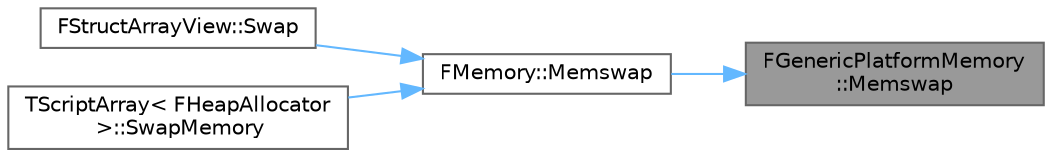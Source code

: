 digraph "FGenericPlatformMemory::Memswap"
{
 // INTERACTIVE_SVG=YES
 // LATEX_PDF_SIZE
  bgcolor="transparent";
  edge [fontname=Helvetica,fontsize=10,labelfontname=Helvetica,labelfontsize=10];
  node [fontname=Helvetica,fontsize=10,shape=box,height=0.2,width=0.4];
  rankdir="RL";
  Node1 [id="Node000001",label="FGenericPlatformMemory\l::Memswap",height=0.2,width=0.4,color="gray40", fillcolor="grey60", style="filled", fontcolor="black",tooltip=" "];
  Node1 -> Node2 [id="edge1_Node000001_Node000002",dir="back",color="steelblue1",style="solid",tooltip=" "];
  Node2 [id="Node000002",label="FMemory::Memswap",height=0.2,width=0.4,color="grey40", fillcolor="white", style="filled",URL="$de/d4a/structFMemory.html#aa928bc26656c46fcb6797f265584c98e",tooltip=" "];
  Node2 -> Node3 [id="edge2_Node000002_Node000003",dir="back",color="steelblue1",style="solid",tooltip=" "];
  Node3 [id="Node000003",label="FStructArrayView::Swap",height=0.2,width=0.4,color="grey40", fillcolor="white", style="filled",URL="$d8/dda/structFStructArrayView.html#a06c5112f36a27e416e70bab6062518bf",tooltip="Swaps the elements at the specified Indicies."];
  Node2 -> Node4 [id="edge3_Node000002_Node000004",dir="back",color="steelblue1",style="solid",tooltip=" "];
  Node4 [id="Node000004",label="TScriptArray\< FHeapAllocator\l \>::SwapMemory",height=0.2,width=0.4,color="grey40", fillcolor="white", style="filled",URL="$da/d83/classTScriptArray.html#aab48ecdd65dd929a788d5764a19dd938",tooltip=" "];
}
